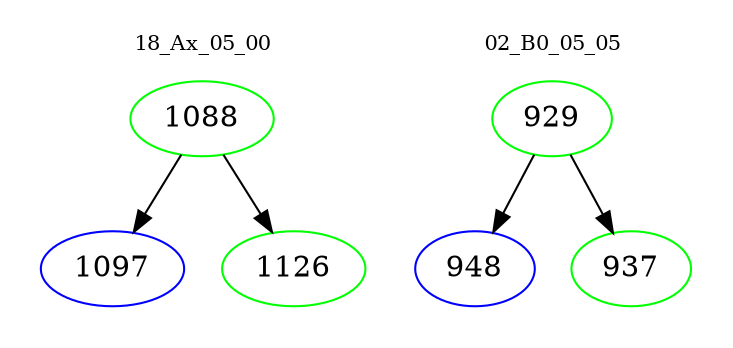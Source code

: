 digraph{
subgraph cluster_0 {
color = white
label = "18_Ax_05_00";
fontsize=10;
T0_1088 [label="1088", color="green"]
T0_1088 -> T0_1097 [color="black"]
T0_1097 [label="1097", color="blue"]
T0_1088 -> T0_1126 [color="black"]
T0_1126 [label="1126", color="green"]
}
subgraph cluster_1 {
color = white
label = "02_B0_05_05";
fontsize=10;
T1_929 [label="929", color="green"]
T1_929 -> T1_948 [color="black"]
T1_948 [label="948", color="blue"]
T1_929 -> T1_937 [color="black"]
T1_937 [label="937", color="green"]
}
}
